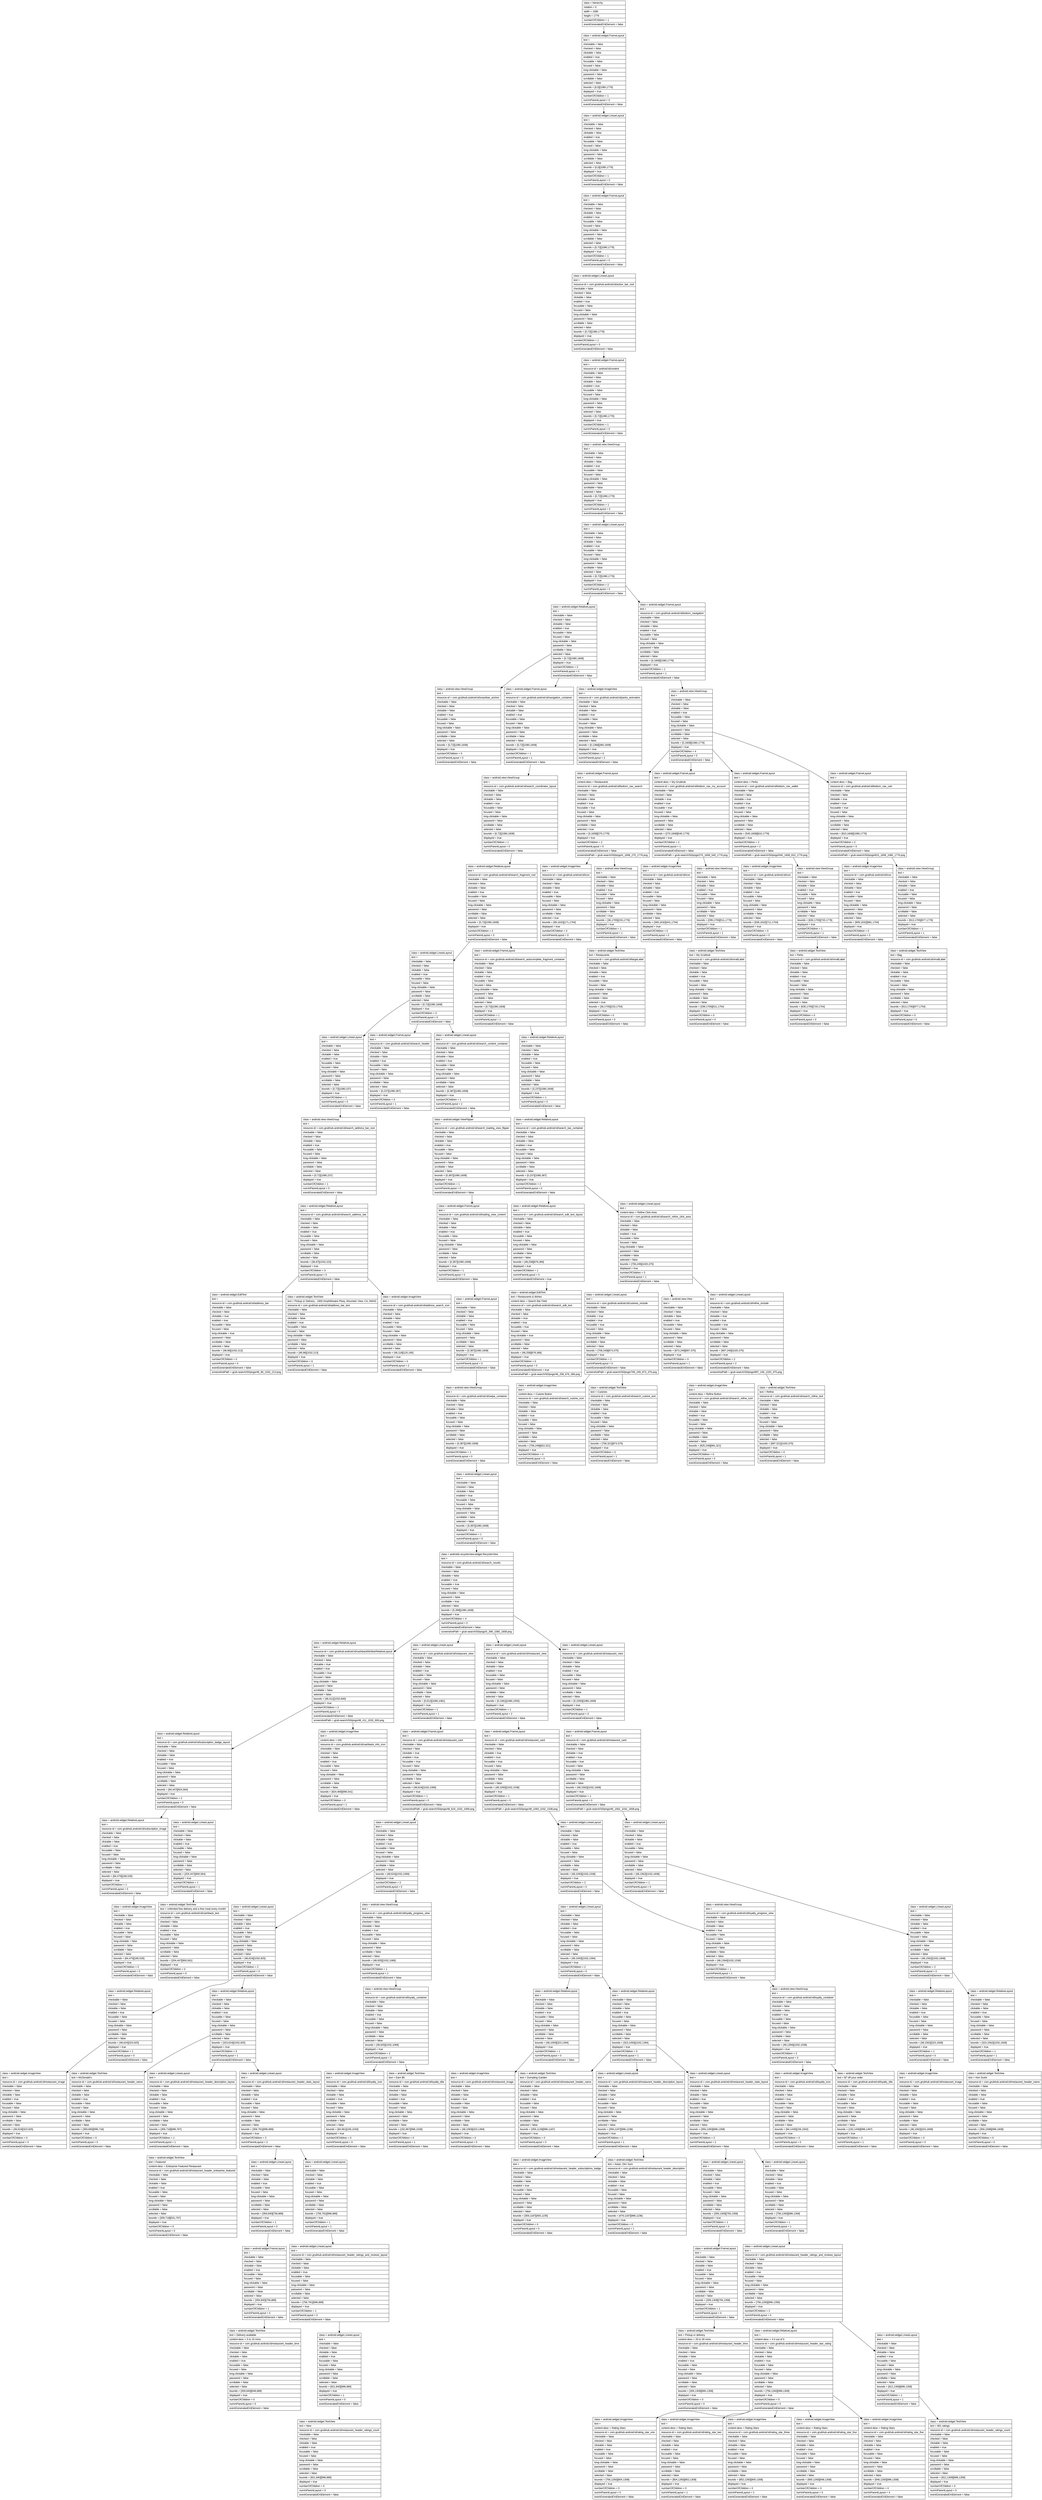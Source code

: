 digraph Layout {

	node [shape=record fontname=Arial];

	0	[label="{class = hierarchy\l|rotation = 0\l|width = 1080\l|height = 1776\l|numberOfChildren = 1\l|eventGeneratedOnElement = false \l}"]
	1	[label="{class = android.widget.FrameLayout\l|text = \l|checkable = false\l|checked = false\l|clickable = false\l|enabled = true\l|focusable = false\l|focused = false\l|long-clickable = false\l|password = false\l|scrollable = false\l|selected = false\l|bounds = [0,0][1080,1776]\l|displayed = true\l|numberOfChildren = 1\l|numInParentLayout = 0\l|eventGeneratedOnElement = false \l}"]
	2	[label="{class = android.widget.LinearLayout\l|text = \l|checkable = false\l|checked = false\l|clickable = false\l|enabled = true\l|focusable = false\l|focused = false\l|long-clickable = false\l|password = false\l|scrollable = false\l|selected = false\l|bounds = [0,0][1080,1776]\l|displayed = true\l|numberOfChildren = 1\l|numInParentLayout = 0\l|eventGeneratedOnElement = false \l}"]
	3	[label="{class = android.widget.FrameLayout\l|text = \l|checkable = false\l|checked = false\l|clickable = false\l|enabled = true\l|focusable = false\l|focused = false\l|long-clickable = false\l|password = false\l|scrollable = false\l|selected = false\l|bounds = [0,72][1080,1776]\l|displayed = true\l|numberOfChildren = 1\l|numInParentLayout = 0\l|eventGeneratedOnElement = false \l}"]
	4	[label="{class = android.widget.LinearLayout\l|text = \l|resource-id = com.grubhub.android:id/action_bar_root\l|checkable = false\l|checked = false\l|clickable = false\l|enabled = true\l|focusable = false\l|focused = false\l|long-clickable = false\l|password = false\l|scrollable = false\l|selected = false\l|bounds = [0,72][1080,1776]\l|displayed = true\l|numberOfChildren = 1\l|numInParentLayout = 0\l|eventGeneratedOnElement = false \l}"]
	5	[label="{class = android.widget.FrameLayout\l|text = \l|resource-id = android:id/content\l|checkable = false\l|checked = false\l|clickable = false\l|enabled = true\l|focusable = false\l|focused = false\l|long-clickable = false\l|password = false\l|scrollable = false\l|selected = false\l|bounds = [0,72][1080,1776]\l|displayed = true\l|numberOfChildren = 1\l|numInParentLayout = 0\l|eventGeneratedOnElement = false \l}"]
	6	[label="{class = android.view.ViewGroup\l|text = \l|checkable = false\l|checked = false\l|clickable = false\l|enabled = true\l|focusable = false\l|focused = false\l|long-clickable = false\l|password = false\l|scrollable = false\l|selected = false\l|bounds = [0,72][1080,1776]\l|displayed = true\l|numberOfChildren = 1\l|numInParentLayout = 0\l|eventGeneratedOnElement = false \l}"]
	7	[label="{class = android.widget.LinearLayout\l|text = \l|checkable = false\l|checked = false\l|clickable = false\l|enabled = true\l|focusable = false\l|focused = false\l|long-clickable = false\l|password = false\l|scrollable = false\l|selected = false\l|bounds = [0,72][1080,1776]\l|displayed = true\l|numberOfChildren = 2\l|numInParentLayout = 0\l|eventGeneratedOnElement = false \l}"]
	8	[label="{class = android.widget.RelativeLayout\l|text = \l|checkable = false\l|checked = false\l|clickable = false\l|enabled = true\l|focusable = false\l|focused = false\l|long-clickable = false\l|password = false\l|scrollable = false\l|selected = false\l|bounds = [0,72][1080,1608]\l|displayed = true\l|numberOfChildren = 3\l|numInParentLayout = 0\l|eventGeneratedOnElement = false \l}"]
	9	[label="{class = android.widget.FrameLayout\l|text = \l|resource-id = com.grubhub.android:id/bottom_navigation\l|checkable = false\l|checked = false\l|clickable = false\l|enabled = true\l|focusable = false\l|focused = false\l|long-clickable = false\l|password = false\l|scrollable = false\l|selected = false\l|bounds = [0,1608][1080,1776]\l|displayed = true\l|numberOfChildren = 1\l|numInParentLayout = 1\l|eventGeneratedOnElement = false \l}"]
	10	[label="{class = android.view.ViewGroup\l|text = \l|resource-id = com.grubhub.android:id/snackbar_anchor\l|checkable = false\l|checked = false\l|clickable = false\l|enabled = true\l|focusable = false\l|focused = false\l|long-clickable = false\l|password = false\l|scrollable = false\l|selected = false\l|bounds = [0,72][1080,1608]\l|displayed = true\l|numberOfChildren = 0\l|numInParentLayout = 0\l|eventGeneratedOnElement = false \l}"]
	11	[label="{class = android.widget.FrameLayout\l|text = \l|resource-id = com.grubhub.android:id/navigation_container\l|checkable = false\l|checked = false\l|clickable = false\l|enabled = true\l|focusable = false\l|focused = false\l|long-clickable = false\l|password = false\l|scrollable = false\l|selected = false\l|bounds = [0,72][1080,1608]\l|displayed = true\l|numberOfChildren = 1\l|numInParentLayout = 1\l|eventGeneratedOnElement = false \l}"]
	12	[label="{class = android.widget.ImageView\l|text = \l|resource-id = com.grubhub.android:id/perks_animation\l|checkable = false\l|checked = false\l|clickable = false\l|enabled = true\l|focusable = false\l|focused = false\l|long-clickable = false\l|password = false\l|scrollable = false\l|selected = false\l|bounds = [0,1368][360,1608]\l|displayed = true\l|numberOfChildren = 0\l|numInParentLayout = 2\l|eventGeneratedOnElement = false \l}"]
	13	[label="{class = android.view.ViewGroup\l|text = \l|checkable = false\l|checked = false\l|clickable = false\l|enabled = true\l|focusable = false\l|focused = false\l|long-clickable = false\l|password = false\l|scrollable = false\l|selected = false\l|bounds = [0,1608][1080,1776]\l|displayed = true\l|numberOfChildren = 4\l|numInParentLayout = 0\l|eventGeneratedOnElement = false \l}"]
	14	[label="{class = android.view.ViewGroup\l|text = \l|resource-id = com.grubhub.android:id/search_coordinator_layout\l|checkable = false\l|checked = false\l|clickable = false\l|enabled = true\l|focusable = false\l|focused = false\l|long-clickable = false\l|password = false\l|scrollable = false\l|selected = false\l|bounds = [0,72][1080,1608]\l|displayed = true\l|numberOfChildren = 1\l|numInParentLayout = 0\l|eventGeneratedOnElement = false \l}"]
	15	[label="{class = android.widget.FrameLayout\l|text = \l|content-desc = Restaurants\l|resource-id = com.grubhub.android:id/bottom_nav_search\l|checkable = false\l|checked = false\l|clickable = false\l|enabled = true\l|focusable = true\l|focused = false\l|long-clickable = false\l|password = false\l|scrollable = false\l|selected = true\l|bounds = [0,1608][270,1776]\l|displayed = true\l|numberOfChildren = 2\l|numInParentLayout = 0\l|eventGeneratedOnElement = false \l|screenshotPath = grub-search/S0/pngs/0_1608_270_1776.png\l}"]
	16	[label="{class = android.widget.FrameLayout\l|text = \l|content-desc = My Grubhub\l|resource-id = com.grubhub.android:id/bottom_nav_my_account\l|checkable = false\l|checked = false\l|clickable = true\l|enabled = true\l|focusable = true\l|focused = false\l|long-clickable = false\l|password = false\l|scrollable = false\l|selected = false\l|bounds = [270,1608][540,1776]\l|displayed = true\l|numberOfChildren = 2\l|numInParentLayout = 1\l|eventGeneratedOnElement = false \l|screenshotPath = grub-search/S0/pngs/270_1608_540_1776.png\l}"]
	17	[label="{class = android.widget.FrameLayout\l|text = \l|content-desc = Perks\l|resource-id = com.grubhub.android:id/bottom_nav_wallet\l|checkable = false\l|checked = false\l|clickable = true\l|enabled = true\l|focusable = true\l|focused = false\l|long-clickable = false\l|password = false\l|scrollable = false\l|selected = false\l|bounds = [540,1608][810,1776]\l|displayed = true\l|numberOfChildren = 2\l|numInParentLayout = 2\l|eventGeneratedOnElement = false \l|screenshotPath = grub-search/S0/pngs/540_1608_810_1776.png\l}"]
	18	[label="{class = android.widget.FrameLayout\l|text = \l|content-desc = Bag\l|resource-id = com.grubhub.android:id/bottom_nav_cart\l|checkable = false\l|checked = false\l|clickable = true\l|enabled = true\l|focusable = true\l|focused = false\l|long-clickable = false\l|password = false\l|scrollable = false\l|selected = false\l|bounds = [810,1608][1080,1776]\l|displayed = true\l|numberOfChildren = 2\l|numInParentLayout = 3\l|eventGeneratedOnElement = false \l|screenshotPath = grub-search/S0/pngs/810_1608_1080_1776.png\l}"]
	19	[label="{class = android.widget.RelativeLayout\l|text = \l|resource-id = com.grubhub.android:id/search_fragment_root\l|checkable = false\l|checked = false\l|clickable = false\l|enabled = true\l|focusable = false\l|focused = false\l|long-clickable = false\l|password = false\l|scrollable = false\l|selected = false\l|bounds = [0,72][1080,1608]\l|displayed = true\l|numberOfChildren = 2\l|numInParentLayout = 0\l|eventGeneratedOnElement = false \l}"]
	20	[label="{class = android.widget.ImageView\l|text = \l|resource-id = com.grubhub.android:id/icon\l|checkable = false\l|checked = false\l|clickable = false\l|enabled = true\l|focusable = false\l|focused = false\l|long-clickable = false\l|password = false\l|scrollable = false\l|selected = true\l|bounds = [99,1632][171,1704]\l|displayed = true\l|numberOfChildren = 0\l|numInParentLayout = 0\l|eventGeneratedOnElement = false \l}"]
	21	[label="{class = android.view.ViewGroup\l|text = \l|checkable = false\l|checked = false\l|clickable = false\l|enabled = true\l|focusable = false\l|focused = false\l|long-clickable = false\l|password = false\l|scrollable = false\l|selected = true\l|bounds = [36,1705][233,1776]\l|displayed = true\l|numberOfChildren = 1\l|numInParentLayout = 1\l|eventGeneratedOnElement = false \l}"]
	22	[label="{class = android.widget.ImageView\l|text = \l|resource-id = com.grubhub.android:id/icon\l|checkable = false\l|checked = false\l|clickable = false\l|enabled = true\l|focusable = false\l|focused = false\l|long-clickable = false\l|password = false\l|scrollable = false\l|selected = false\l|bounds = [369,1632][441,1704]\l|displayed = true\l|numberOfChildren = 0\l|numInParentLayout = 0\l|eventGeneratedOnElement = false \l}"]
	23	[label="{class = android.view.ViewGroup\l|text = \l|checkable = false\l|checked = false\l|clickable = false\l|enabled = true\l|focusable = false\l|focused = false\l|long-clickable = false\l|password = false\l|scrollable = false\l|selected = false\l|bounds = [299,1705][511,1776]\l|displayed = true\l|numberOfChildren = 1\l|numInParentLayout = 1\l|eventGeneratedOnElement = false \l}"]
	24	[label="{class = android.widget.ImageView\l|text = \l|resource-id = com.grubhub.android:id/icon\l|checkable = false\l|checked = false\l|clickable = false\l|enabled = true\l|focusable = false\l|focused = false\l|long-clickable = false\l|password = false\l|scrollable = false\l|selected = false\l|bounds = [639,1632][711,1704]\l|displayed = true\l|numberOfChildren = 0\l|numInParentLayout = 0\l|eventGeneratedOnElement = false \l}"]
	25	[label="{class = android.view.ViewGroup\l|text = \l|checkable = false\l|checked = false\l|clickable = false\l|enabled = true\l|focusable = false\l|focused = false\l|long-clickable = false\l|password = false\l|scrollable = false\l|selected = false\l|bounds = [630,1705][720,1776]\l|displayed = true\l|numberOfChildren = 1\l|numInParentLayout = 1\l|eventGeneratedOnElement = false \l}"]
	26	[label="{class = android.widget.ImageView\l|text = \l|resource-id = com.grubhub.android:id/icon\l|checkable = false\l|checked = false\l|clickable = false\l|enabled = true\l|focusable = false\l|focused = false\l|long-clickable = false\l|password = false\l|scrollable = false\l|selected = false\l|bounds = [909,1632][981,1704]\l|displayed = true\l|numberOfChildren = 0\l|numInParentLayout = 0\l|eventGeneratedOnElement = false \l}"]
	27	[label="{class = android.view.ViewGroup\l|text = \l|checkable = false\l|checked = false\l|clickable = false\l|enabled = true\l|focusable = false\l|focused = false\l|long-clickable = false\l|password = false\l|scrollable = false\l|selected = false\l|bounds = [913,1705][977,1776]\l|displayed = true\l|numberOfChildren = 1\l|numInParentLayout = 1\l|eventGeneratedOnElement = false \l}"]
	28	[label="{class = android.widget.LinearLayout\l|text = \l|checkable = false\l|checked = false\l|clickable = false\l|enabled = true\l|focusable = false\l|focused = false\l|long-clickable = false\l|password = false\l|scrollable = false\l|selected = false\l|bounds = [0,72][1080,1608]\l|displayed = true\l|numberOfChildren = 3\l|numInParentLayout = 0\l|eventGeneratedOnElement = false \l}"]
	29	[label="{class = android.widget.FrameLayout\l|text = \l|resource-id = com.grubhub.android:id/search_autocomplete_fragment_container\l|checkable = false\l|checked = false\l|clickable = false\l|enabled = true\l|focusable = false\l|focused = false\l|long-clickable = false\l|password = false\l|scrollable = false\l|selected = false\l|bounds = [0,72][1080,1608]\l|displayed = true\l|numberOfChildren = 1\l|numInParentLayout = 1\l|eventGeneratedOnElement = false \l}"]
	30	[label="{class = android.widget.TextView\l|text = Restaurants\l|resource-id = com.grubhub.android:id/largeLabel\l|checkable = false\l|checked = false\l|clickable = false\l|enabled = true\l|focusable = false\l|focused = false\l|long-clickable = false\l|password = false\l|scrollable = false\l|selected = true\l|bounds = [36,1705][233,1754]\l|displayed = true\l|numberOfChildren = 0\l|numInParentLayout = 0\l|eventGeneratedOnElement = false \l}"]
	31	[label="{class = android.widget.TextView\l|text = My Grubhub\l|resource-id = com.grubhub.android:id/smallLabel\l|checkable = false\l|checked = false\l|clickable = false\l|enabled = true\l|focusable = false\l|focused = false\l|long-clickable = false\l|password = false\l|scrollable = false\l|selected = false\l|bounds = [299,1705][511,1754]\l|displayed = true\l|numberOfChildren = 0\l|numInParentLayout = 0\l|eventGeneratedOnElement = false \l}"]
	32	[label="{class = android.widget.TextView\l|text = Perks\l|resource-id = com.grubhub.android:id/smallLabel\l|checkable = false\l|checked = false\l|clickable = false\l|enabled = true\l|focusable = false\l|focused = false\l|long-clickable = false\l|password = false\l|scrollable = false\l|selected = false\l|bounds = [630,1705][720,1754]\l|displayed = true\l|numberOfChildren = 0\l|numInParentLayout = 0\l|eventGeneratedOnElement = false \l}"]
	33	[label="{class = android.widget.TextView\l|text = Bag\l|resource-id = com.grubhub.android:id/smallLabel\l|checkable = false\l|checked = false\l|clickable = false\l|enabled = true\l|focusable = false\l|focused = false\l|long-clickable = false\l|password = false\l|scrollable = false\l|selected = false\l|bounds = [913,1705][977,1754]\l|displayed = true\l|numberOfChildren = 0\l|numInParentLayout = 0\l|eventGeneratedOnElement = false \l}"]
	34	[label="{class = android.widget.LinearLayout\l|text = \l|checkable = false\l|checked = false\l|clickable = false\l|enabled = true\l|focusable = false\l|focused = false\l|long-clickable = false\l|password = false\l|scrollable = false\l|selected = false\l|bounds = [0,72][1080,237]\l|displayed = true\l|numberOfChildren = 1\l|numInParentLayout = 0\l|eventGeneratedOnElement = false \l}"]
	35	[label="{class = android.widget.FrameLayout\l|text = \l|resource-id = com.grubhub.android:id/search_header\l|checkable = false\l|checked = false\l|clickable = false\l|enabled = true\l|focusable = false\l|focused = false\l|long-clickable = false\l|password = false\l|scrollable = false\l|selected = false\l|bounds = [0,237][1080,387]\l|displayed = true\l|numberOfChildren = 0\l|numInParentLayout = 1\l|eventGeneratedOnElement = false \l}"]
	36	[label="{class = android.widget.LinearLayout\l|text = \l|resource-id = com.grubhub.android:id/search_content_container\l|checkable = false\l|checked = false\l|clickable = false\l|enabled = true\l|focusable = false\l|focused = false\l|long-clickable = false\l|password = false\l|scrollable = false\l|selected = false\l|bounds = [0,387][1080,1608]\l|displayed = true\l|numberOfChildren = 1\l|numInParentLayout = 2\l|eventGeneratedOnElement = false \l}"]
	37	[label="{class = android.widget.RelativeLayout\l|text = \l|checkable = false\l|checked = false\l|clickable = false\l|enabled = true\l|focusable = false\l|focused = false\l|long-clickable = false\l|password = false\l|scrollable = false\l|selected = false\l|bounds = [0,237][1080,1608]\l|displayed = true\l|numberOfChildren = 1\l|numInParentLayout = 0\l|eventGeneratedOnElement = false \l}"]
	38	[label="{class = android.view.ViewGroup\l|text = \l|resource-id = com.grubhub.android:id/search_address_bar_root\l|checkable = false\l|checked = false\l|clickable = false\l|enabled = true\l|focusable = false\l|focused = false\l|long-clickable = false\l|password = false\l|scrollable = false\l|selected = false\l|bounds = [0,72][1080,237]\l|displayed = true\l|numberOfChildren = 1\l|numInParentLayout = 0\l|eventGeneratedOnElement = false \l}"]
	39	[label="{class = android.widget.ViewFlipper\l|text = \l|resource-id = com.grubhub.android:id/search_loading_view_flipper\l|checkable = false\l|checked = false\l|clickable = false\l|enabled = true\l|focusable = false\l|focused = false\l|long-clickable = false\l|password = false\l|scrollable = false\l|selected = false\l|bounds = [0,387][1080,1608]\l|displayed = true\l|numberOfChildren = 1\l|numInParentLayout = 0\l|eventGeneratedOnElement = false \l}"]
	40	[label="{class = android.widget.RelativeLayout\l|text = \l|resource-id = com.grubhub.android:id/search_bar_container\l|checkable = false\l|checked = false\l|clickable = false\l|enabled = true\l|focusable = false\l|focused = false\l|long-clickable = false\l|password = false\l|scrollable = false\l|selected = false\l|bounds = [0,237][1080,387]\l|displayed = true\l|numberOfChildren = 2\l|numInParentLayout = 0\l|eventGeneratedOnElement = false \l}"]
	41	[label="{class = android.widget.RelativeLayout\l|text = \l|resource-id = com.grubhub.android:id/search_address_bar\l|checkable = false\l|checked = false\l|clickable = false\l|enabled = true\l|focusable = false\l|focused = false\l|long-clickable = false\l|password = false\l|scrollable = false\l|selected = false\l|bounds = [36,87][1032,222]\l|displayed = true\l|numberOfChildren = 3\l|numInParentLayout = 0\l|eventGeneratedOnElement = false \l}"]
	42	[label="{class = android.widget.FrameLayout\l|text = \l|resource-id = com.grubhub.android:id/loading_view_content\l|checkable = false\l|checked = false\l|clickable = false\l|enabled = true\l|focusable = false\l|focused = false\l|long-clickable = false\l|password = false\l|scrollable = false\l|selected = false\l|bounds = [0,387][1080,1608]\l|displayed = true\l|numberOfChildren = 1\l|numInParentLayout = 0\l|eventGeneratedOnElement = false \l}"]
	43	[label="{class = android.widget.RelativeLayout\l|text = \l|resource-id = com.grubhub.android:id/search_edit_text_layout\l|checkable = false\l|checked = false\l|clickable = false\l|enabled = true\l|focusable = false\l|focused = false\l|long-clickable = false\l|password = false\l|scrollable = false\l|selected = false\l|bounds = [48,258][676,366]\l|displayed = true\l|numberOfChildren = 1\l|numInParentLayout = 0\l|eventGeneratedOnElement = true \l}"]
	44	[label="{class = android.widget.LinearLayout\l|text = \l|content-desc = Refine Click Area\l|resource-id = com.grubhub.android:id/search_refine_click_area\l|checkable = false\l|checked = false\l|clickable = false\l|enabled = true\l|focusable = false\l|focused = false\l|long-clickable = false\l|password = false\l|scrollable = false\l|selected = false\l|bounds = [706,249][1020,375]\l|displayed = true\l|numberOfChildren = 3\l|numInParentLayout = 1\l|eventGeneratedOnElement = false \l}"]
	45	[label="{class = android.widget.EditText\l|text =  \l|resource-id = com.grubhub.android:id/address_bar\l|checkable = false\l|checked = false\l|clickable = true\l|enabled = true\l|focusable = false\l|focused = false\l|long-clickable = true\l|password = false\l|scrollable = false\l|selected = false\l|bounds = [48,96][1032,213]\l|displayed = true\l|numberOfChildren = 0\l|numInParentLayout = 0\l|eventGeneratedOnElement = false \l|screenshotPath = grub-search/S0/pngs/48_96_1032_213.png\l}"]
	46	[label="{class = android.widget.TextView\l|text = Pickup or Delivery - 1600 Amphitheatre Pkwy, Mountain View, CA, 94043\l|resource-id = com.grubhub.android:id/address_bar_text\l|checkable = false\l|checked = false\l|clickable = false\l|enabled = true\l|focusable = false\l|focused = false\l|long-clickable = false\l|password = false\l|scrollable = false\l|selected = false\l|bounds = [48,96][1032,213]\l|displayed = true\l|numberOfChildren = 0\l|numInParentLayout = 1\l|eventGeneratedOnElement = false \l}"]
	47	[label="{class = android.widget.ImageView\l|text = \l|resource-id = com.grubhub.android:id/address_search_icon\l|checkable = false\l|checked = false\l|clickable = false\l|enabled = true\l|focusable = false\l|focused = false\l|long-clickable = false\l|password = false\l|scrollable = false\l|selected = false\l|bounds = [48,118][120,190]\l|displayed = true\l|numberOfChildren = 0\l|numInParentLayout = 2\l|eventGeneratedOnElement = false \l}"]
	48	[label="{class = android.widget.FrameLayout\l|text = \l|checkable = false\l|checked = false\l|clickable = false\l|enabled = true\l|focusable = false\l|focused = false\l|long-clickable = false\l|password = false\l|scrollable = false\l|selected = false\l|bounds = [0,387][1080,1608]\l|displayed = true\l|numberOfChildren = 1\l|numInParentLayout = 0\l|eventGeneratedOnElement = false \l}"]
	49	[label="{class = android.widget.EditText\l|text = Restaurants & dishes\l|content-desc = Search Bar Field\l|resource-id = com.grubhub.android:id/search_edit_text\l|checkable = false\l|checked = false\l|clickable = true\l|enabled = true\l|focusable = true\l|focused = false\l|long-clickable = true\l|password = false\l|scrollable = false\l|selected = false\l|bounds = [48,258][676,366]\l|displayed = true\l|numberOfChildren = 0\l|numInParentLayout = 0\l|eventGeneratedOnElement = true \l|screenshotPath = grub-search/S0/pngs/48_258_676_366.png\l}"]
	50	[label="{class = android.widget.LinearLayout\l|text = \l|resource-id = com.grubhub.android:id/cuisines_include\l|checkable = false\l|checked = false\l|clickable = true\l|enabled = true\l|focusable = true\l|focused = false\l|long-clickable = false\l|password = false\l|scrollable = false\l|selected = false\l|bounds = [706,249][873,375]\l|displayed = true\l|numberOfChildren = 2\l|numInParentLayout = 0\l|eventGeneratedOnElement = false \l|screenshotPath = grub-search/S0/pngs/706_249_873_375.png\l}"]
	51	[label="{class = android.view.View\l|text = \l|checkable = false\l|checked = false\l|clickable = false\l|enabled = true\l|focusable = false\l|focused = false\l|long-clickable = false\l|password = false\l|scrollable = false\l|selected = false\l|bounds = [873,249][897,375]\l|displayed = true\l|numberOfChildren = 0\l|numInParentLayout = 1\l|eventGeneratedOnElement = false \l}"]
	52	[label="{class = android.widget.LinearLayout\l|text = \l|resource-id = com.grubhub.android:id/refine_include\l|checkable = false\l|checked = false\l|clickable = true\l|enabled = true\l|focusable = true\l|focused = false\l|long-clickable = false\l|password = false\l|scrollable = false\l|selected = false\l|bounds = [897,249][1020,375]\l|displayed = true\l|numberOfChildren = 2\l|numInParentLayout = 2\l|eventGeneratedOnElement = false \l|screenshotPath = grub-search/S0/pngs/897_249_1020_375.png\l}"]
	53	[label="{class = android.view.ViewGroup\l|text = \l|resource-id = com.grubhub.android:id/swipe_container\l|checkable = false\l|checked = false\l|clickable = false\l|enabled = true\l|focusable = false\l|focused = false\l|long-clickable = false\l|password = false\l|scrollable = false\l|selected = false\l|bounds = [0,387][1080,1608]\l|displayed = true\l|numberOfChildren = 1\l|numInParentLayout = 0\l|eventGeneratedOnElement = false \l}"]
	54	[label="{class = android.widget.ImageView\l|text = \l|content-desc = Cuisine Button\l|resource-id = com.grubhub.android:id/search_cuisine_icon\l|checkable = false\l|checked = false\l|clickable = false\l|enabled = true\l|focusable = false\l|focused = false\l|long-clickable = false\l|password = false\l|scrollable = false\l|selected = false\l|bounds = [756,249][822,321]\l|displayed = true\l|numberOfChildren = 0\l|numInParentLayout = 0\l|eventGeneratedOnElement = false \l}"]
	55	[label="{class = android.widget.TextView\l|text = Cuisines\l|resource-id = com.grubhub.android:id/search_cuisine_text\l|checkable = false\l|checked = false\l|clickable = false\l|enabled = true\l|focusable = false\l|focused = false\l|long-clickable = false\l|password = false\l|scrollable = false\l|selected = false\l|bounds = [706,321][873,375]\l|displayed = true\l|numberOfChildren = 0\l|numInParentLayout = 1\l|eventGeneratedOnElement = false \l}"]
	56	[label="{class = android.widget.ImageView\l|text = \l|content-desc = Refine Button\l|resource-id = com.grubhub.android:id/search_refine_icon\l|checkable = false\l|checked = false\l|clickable = false\l|enabled = true\l|focusable = false\l|focused = false\l|long-clickable = false\l|password = false\l|scrollable = false\l|selected = false\l|bounds = [925,249][991,321]\l|displayed = true\l|numberOfChildren = 0\l|numInParentLayout = 0\l|eventGeneratedOnElement = false \l}"]
	57	[label="{class = android.widget.TextView\l|text = Refine\l|resource-id = com.grubhub.android:id/search_refine_text\l|checkable = false\l|checked = false\l|clickable = false\l|enabled = true\l|focusable = false\l|focused = false\l|long-clickable = false\l|password = false\l|scrollable = false\l|selected = false\l|bounds = [897,321][1020,375]\l|displayed = true\l|numberOfChildren = 0\l|numInParentLayout = 1\l|eventGeneratedOnElement = false \l}"]
	58	[label="{class = android.widget.LinearLayout\l|text = \l|checkable = false\l|checked = false\l|clickable = false\l|enabled = true\l|focusable = false\l|focused = false\l|long-clickable = false\l|password = false\l|scrollable = false\l|selected = false\l|bounds = [0,387][1080,1608]\l|displayed = true\l|numberOfChildren = 1\l|numInParentLayout = 0\l|eventGeneratedOnElement = false \l}"]
	59	[label="{class = androidx.recyclerview.widget.RecyclerView\l|text = \l|resource-id = com.grubhub.android:id/search_results\l|checkable = false\l|checked = false\l|clickable = false\l|enabled = true\l|focusable = true\l|focused = false\l|long-clickable = false\l|password = false\l|scrollable = true\l|selected = false\l|bounds = [0,399][1080,1608]\l|displayed = true\l|numberOfChildren = 4\l|numInParentLayout = 0\l|eventGeneratedOnElement = false \l|screenshotPath = grub-search/S0/pngs/0_399_1080_1608.png\l}"]
	60	[label="{class = android.widget.RelativeLayout\l|text = \l|resource-id = com.grubhub.android:id/cashbackMinibarRelativeLayout\l|checkable = false\l|checked = false\l|clickable = true\l|enabled = true\l|focusable = true\l|focused = false\l|long-clickable = false\l|password = false\l|scrollable = false\l|selected = false\l|bounds = [48,411][1032,600]\l|displayed = true\l|numberOfChildren = 2\l|numInParentLayout = 0\l|eventGeneratedOnElement = false \l|screenshotPath = grub-search/S0/pngs/48_411_1032_600.png\l}"]
	61	[label="{class = android.widget.LinearLayout\l|text = \l|resource-id = com.grubhub.android:id/restaurant_view\l|checkable = false\l|checked = false\l|clickable = false\l|enabled = true\l|focusable = false\l|focused = false\l|long-clickable = false\l|password = false\l|scrollable = false\l|selected = false\l|bounds = [0,612][1080,1081]\l|displayed = true\l|numberOfChildren = 1\l|numInParentLayout = 1\l|eventGeneratedOnElement = false \l}"]
	62	[label="{class = android.widget.LinearLayout\l|text = \l|resource-id = com.grubhub.android:id/restaurant_view\l|checkable = false\l|checked = false\l|clickable = false\l|enabled = true\l|focusable = false\l|focused = false\l|long-clickable = false\l|password = false\l|scrollable = false\l|selected = false\l|bounds = [0,1081][1080,1550]\l|displayed = true\l|numberOfChildren = 1\l|numInParentLayout = 2\l|eventGeneratedOnElement = false \l}"]
	63	[label="{class = android.widget.LinearLayout\l|text = \l|resource-id = com.grubhub.android:id/restaurant_view\l|checkable = false\l|checked = false\l|clickable = false\l|enabled = true\l|focusable = false\l|focused = false\l|long-clickable = false\l|password = false\l|scrollable = false\l|selected = false\l|bounds = [0,1550][1080,1608]\l|displayed = true\l|numberOfChildren = 1\l|numInParentLayout = 3\l|eventGeneratedOnElement = false \l}"]
	64	[label="{class = android.widget.RelativeLayout\l|text = \l|resource-id = com.grubhub.android:id/subscription_badge_layout\l|checkable = false\l|checked = false\l|clickable = false\l|enabled = true\l|focusable = false\l|focused = false\l|long-clickable = false\l|password = false\l|scrollable = false\l|selected = false\l|bounds = [84,447][924,564]\l|displayed = true\l|numberOfChildren = 2\l|numInParentLayout = 0\l|eventGeneratedOnElement = false \l}"]
	65	[label="{class = android.widget.ImageView\l|text = \l|content-desc = info\l|resource-id = com.grubhub.android:id/cashback_info_icon\l|checkable = false\l|checked = false\l|clickable = false\l|enabled = true\l|focusable = false\l|focused = false\l|long-clickable = false\l|password = false\l|scrollable = false\l|selected = false\l|bounds = [924,469][996,541]\l|displayed = true\l|numberOfChildren = 0\l|numInParentLayout = 1\l|eventGeneratedOnElement = false \l}"]
	66	[label="{class = android.widget.FrameLayout\l|text = \l|resource-id = com.grubhub.android:id/restaurant_card\l|checkable = false\l|checked = false\l|clickable = true\l|enabled = true\l|focusable = true\l|focused = false\l|long-clickable = false\l|password = false\l|scrollable = false\l|selected = false\l|bounds = [48,624][1032,1069]\l|displayed = true\l|numberOfChildren = 1\l|numInParentLayout = 0\l|eventGeneratedOnElement = false \l|screenshotPath = grub-search/S0/pngs/48_624_1032_1069.png\l}"]
	67	[label="{class = android.widget.FrameLayout\l|text = \l|resource-id = com.grubhub.android:id/restaurant_card\l|checkable = false\l|checked = false\l|clickable = true\l|enabled = true\l|focusable = true\l|focused = false\l|long-clickable = false\l|password = false\l|scrollable = false\l|selected = false\l|bounds = [48,1093][1032,1538]\l|displayed = true\l|numberOfChildren = 1\l|numInParentLayout = 0\l|eventGeneratedOnElement = false \l|screenshotPath = grub-search/S0/pngs/48_1093_1032_1538.png\l}"]
	68	[label="{class = android.widget.FrameLayout\l|text = \l|resource-id = com.grubhub.android:id/restaurant_card\l|checkable = false\l|checked = false\l|clickable = true\l|enabled = true\l|focusable = true\l|focused = false\l|long-clickable = false\l|password = false\l|scrollable = false\l|selected = false\l|bounds = [48,1562][1032,1608]\l|displayed = true\l|numberOfChildren = 1\l|numInParentLayout = 0\l|eventGeneratedOnElement = false \l|screenshotPath = grub-search/S0/pngs/48_1562_1032_1608.png\l}"]
	69	[label="{class = android.widget.RelativeLayout\l|text = \l|resource-id = com.grubhub.android:id/subscription_image\l|checkable = false\l|checked = false\l|clickable = false\l|enabled = true\l|focusable = false\l|focused = false\l|long-clickable = false\l|password = false\l|scrollable = false\l|selected = false\l|bounds = [84,475][180,535]\l|displayed = true\l|numberOfChildren = 1\l|numInParentLayout = 0\l|eventGeneratedOnElement = false \l}"]
	70	[label="{class = android.widget.LinearLayout\l|text = \l|checkable = false\l|checked = false\l|clickable = false\l|enabled = true\l|focusable = false\l|focused = false\l|long-clickable = false\l|password = false\l|scrollable = false\l|selected = false\l|bounds = [204,447][900,564]\l|displayed = true\l|numberOfChildren = 1\l|numInParentLayout = 1\l|eventGeneratedOnElement = false \l}"]
	71	[label="{class = android.widget.LinearLayout\l|text = \l|checkable = false\l|checked = false\l|clickable = false\l|enabled = true\l|focusable = false\l|focused = false\l|long-clickable = false\l|password = false\l|scrollable = false\l|selected = false\l|bounds = [48,624][1032,1069]\l|displayed = true\l|numberOfChildren = 2\l|numInParentLayout = 0\l|eventGeneratedOnElement = false \l}"]
	72	[label="{class = android.widget.LinearLayout\l|text = \l|checkable = false\l|checked = false\l|clickable = false\l|enabled = true\l|focusable = false\l|focused = false\l|long-clickable = false\l|password = false\l|scrollable = false\l|selected = false\l|bounds = [48,1093][1032,1538]\l|displayed = true\l|numberOfChildren = 2\l|numInParentLayout = 0\l|eventGeneratedOnElement = false \l}"]
	73	[label="{class = android.widget.LinearLayout\l|text = \l|checkable = false\l|checked = false\l|clickable = false\l|enabled = true\l|focusable = false\l|focused = false\l|long-clickable = false\l|password = false\l|scrollable = false\l|selected = false\l|bounds = [48,1562][1032,1608]\l|displayed = true\l|numberOfChildren = 1\l|numInParentLayout = 0\l|eventGeneratedOnElement = false \l}"]
	74	[label="{class = android.widget.ImageView\l|text = \l|checkable = false\l|checked = false\l|clickable = false\l|enabled = true\l|focusable = false\l|focused = false\l|long-clickable = false\l|password = false\l|scrollable = false\l|selected = false\l|bounds = [84,475][180,535]\l|displayed = true\l|numberOfChildren = 0\l|numInParentLayout = 0\l|eventGeneratedOnElement = false \l}"]
	75	[label="{class = android.widget.TextView\l|text = Unlimited free delivery and a free meal every month! \l|resource-id = com.grubhub.android:id/cashback_text\l|checkable = false\l|checked = false\l|clickable = false\l|enabled = true\l|focusable = false\l|focused = false\l|long-clickable = false\l|password = false\l|scrollable = false\l|selected = false\l|bounds = [204,447][900,561]\l|displayed = true\l|numberOfChildren = 0\l|numInParentLayout = 0\l|eventGeneratedOnElement = false \l}"]
	76	[label="{class = android.widget.LinearLayout\l|text = \l|checkable = false\l|checked = false\l|clickable = false\l|enabled = true\l|focusable = false\l|focused = false\l|long-clickable = false\l|password = false\l|scrollable = false\l|selected = false\l|bounds = [48,624][1032,925]\l|displayed = true\l|numberOfChildren = 2\l|numInParentLayout = 0\l|eventGeneratedOnElement = false \l}"]
	77	[label="{class = android.view.ViewGroup\l|text = \l|resource-id = com.grubhub.android:id/loyalty_progress_view\l|checkable = false\l|checked = false\l|clickable = false\l|enabled = true\l|focusable = false\l|focused = false\l|long-clickable = false\l|password = false\l|scrollable = false\l|selected = false\l|bounds = [48,925][1032,1069]\l|displayed = true\l|numberOfChildren = 1\l|numInParentLayout = 1\l|eventGeneratedOnElement = false \l}"]
	78	[label="{class = android.widget.LinearLayout\l|text = \l|checkable = false\l|checked = false\l|clickable = false\l|enabled = true\l|focusable = false\l|focused = false\l|long-clickable = false\l|password = false\l|scrollable = false\l|selected = false\l|bounds = [48,1093][1032,1394]\l|displayed = true\l|numberOfChildren = 2\l|numInParentLayout = 0\l|eventGeneratedOnElement = false \l}"]
	79	[label="{class = android.view.ViewGroup\l|text = \l|resource-id = com.grubhub.android:id/loyalty_progress_view\l|checkable = false\l|checked = false\l|clickable = false\l|enabled = true\l|focusable = false\l|focused = false\l|long-clickable = false\l|password = false\l|scrollable = false\l|selected = false\l|bounds = [48,1394][1032,1538]\l|displayed = true\l|numberOfChildren = 1\l|numInParentLayout = 1\l|eventGeneratedOnElement = false \l}"]
	80	[label="{class = android.widget.LinearLayout\l|text = \l|checkable = false\l|checked = false\l|clickable = false\l|enabled = true\l|focusable = false\l|focused = false\l|long-clickable = false\l|password = false\l|scrollable = false\l|selected = false\l|bounds = [48,1562][1032,1608]\l|displayed = true\l|numberOfChildren = 2\l|numInParentLayout = 0\l|eventGeneratedOnElement = false \l}"]
	81	[label="{class = android.widget.RelativeLayout\l|text = \l|checkable = false\l|checked = false\l|clickable = false\l|enabled = true\l|focusable = false\l|focused = false\l|long-clickable = false\l|password = false\l|scrollable = false\l|selected = false\l|bounds = [48,624][323,925]\l|displayed = true\l|numberOfChildren = 1\l|numInParentLayout = 0\l|eventGeneratedOnElement = false \l}"]
	82	[label="{class = android.widget.RelativeLayout\l|text = \l|checkable = false\l|checked = false\l|clickable = false\l|enabled = true\l|focusable = false\l|focused = false\l|long-clickable = false\l|password = false\l|scrollable = false\l|selected = false\l|bounds = [323,624][1032,925]\l|displayed = true\l|numberOfChildren = 3\l|numInParentLayout = 1\l|eventGeneratedOnElement = false \l}"]
	83	[label="{class = android.view.ViewGroup\l|text = \l|resource-id = com.grubhub.android:id/loyalty_container\l|checkable = false\l|checked = false\l|clickable = false\l|enabled = true\l|focusable = false\l|focused = false\l|long-clickable = false\l|password = false\l|scrollable = false\l|selected = false\l|bounds = [48,925][1032,1069]\l|displayed = true\l|numberOfChildren = 2\l|numInParentLayout = 0\l|eventGeneratedOnElement = false \l}"]
	84	[label="{class = android.widget.RelativeLayout\l|text = \l|checkable = false\l|checked = false\l|clickable = false\l|enabled = true\l|focusable = false\l|focused = false\l|long-clickable = false\l|password = false\l|scrollable = false\l|selected = false\l|bounds = [48,1093][323,1394]\l|displayed = true\l|numberOfChildren = 1\l|numInParentLayout = 0\l|eventGeneratedOnElement = false \l}"]
	85	[label="{class = android.widget.RelativeLayout\l|text = \l|checkable = false\l|checked = false\l|clickable = false\l|enabled = true\l|focusable = false\l|focused = false\l|long-clickable = false\l|password = false\l|scrollable = false\l|selected = false\l|bounds = [323,1093][1032,1394]\l|displayed = true\l|numberOfChildren = 3\l|numInParentLayout = 1\l|eventGeneratedOnElement = false \l}"]
	86	[label="{class = android.view.ViewGroup\l|text = \l|resource-id = com.grubhub.android:id/loyalty_container\l|checkable = false\l|checked = false\l|clickable = false\l|enabled = true\l|focusable = false\l|focused = false\l|long-clickable = false\l|password = false\l|scrollable = false\l|selected = false\l|bounds = [48,1394][1032,1538]\l|displayed = true\l|numberOfChildren = 2\l|numInParentLayout = 0\l|eventGeneratedOnElement = false \l}"]
	87	[label="{class = android.widget.RelativeLayout\l|text = \l|checkable = false\l|checked = false\l|clickable = false\l|enabled = true\l|focusable = false\l|focused = false\l|long-clickable = false\l|password = false\l|scrollable = false\l|selected = false\l|bounds = [48,1562][323,1608]\l|displayed = true\l|numberOfChildren = 1\l|numInParentLayout = 0\l|eventGeneratedOnElement = false \l}"]
	88	[label="{class = android.widget.RelativeLayout\l|text = \l|checkable = false\l|checked = false\l|clickable = false\l|enabled = true\l|focusable = false\l|focused = false\l|long-clickable = false\l|password = false\l|scrollable = false\l|selected = false\l|bounds = [323,1562][1032,1608]\l|displayed = true\l|numberOfChildren = 1\l|numInParentLayout = 1\l|eventGeneratedOnElement = false \l}"]
	89	[label="{class = android.widget.ImageView\l|text = \l|resource-id = com.grubhub.android:id/restaurant_image\l|checkable = false\l|checked = false\l|clickable = false\l|enabled = true\l|focusable = false\l|focused = false\l|long-clickable = false\l|password = false\l|scrollable = false\l|selected = false\l|bounds = [48,624][323,925]\l|displayed = true\l|numberOfChildren = 0\l|numInParentLayout = 0\l|eventGeneratedOnElement = false \l}"]
	90	[label="{class = android.widget.TextView\l|text = McDonald's\l|resource-id = com.grubhub.android:id/restaurant_header_name\l|checkable = false\l|checked = false\l|clickable = false\l|enabled = true\l|focusable = false\l|focused = false\l|long-clickable = false\l|password = false\l|scrollable = false\l|selected = false\l|bounds = [359,660][996,718]\l|displayed = true\l|numberOfChildren = 0\l|numInParentLayout = 0\l|eventGeneratedOnElement = false \l}"]
	91	[label="{class = android.widget.LinearLayout\l|text = \l|resource-id = com.grubhub.android:id/restaurant_header_description_layout\l|checkable = false\l|checked = false\l|clickable = false\l|enabled = true\l|focusable = false\l|focused = false\l|long-clickable = false\l|password = false\l|scrollable = false\l|selected = false\l|bounds = [359,718][996,767]\l|displayed = true\l|numberOfChildren = 1\l|numInParentLayout = 1\l|eventGeneratedOnElement = false \l}"]
	92	[label="{class = android.widget.LinearLayout\l|text = \l|resource-id = com.grubhub.android:id/restaurant_header_stats_layout\l|checkable = false\l|checked = false\l|clickable = false\l|enabled = true\l|focusable = false\l|focused = false\l|long-clickable = false\l|password = false\l|scrollable = false\l|selected = false\l|bounds = [359,791][996,889]\l|displayed = true\l|numberOfChildren = 2\l|numInParentLayout = 2\l|eventGeneratedOnElement = false \l}"]
	93	[label="{class = android.widget.ImageView\l|text = \l|resource-id = com.grubhub.android:id/loyalty_icon\l|checkable = false\l|checked = false\l|clickable = false\l|enabled = true\l|focusable = false\l|focused = false\l|long-clickable = false\l|password = false\l|scrollable = false\l|selected = false\l|bounds = [84,961][156,1033]\l|displayed = true\l|numberOfChildren = 0\l|numInParentLayout = 0\l|eventGeneratedOnElement = false \l}"]
	94	[label="{class = android.widget.TextView\l|text = Earn $5\l|resource-id = com.grubhub.android:id/loyalty_title\l|checkable = false\l|checked = false\l|clickable = false\l|enabled = true\l|focusable = false\l|focused = false\l|long-clickable = false\l|password = false\l|scrollable = false\l|selected = false\l|bounds = [192,967][996,1028]\l|displayed = true\l|numberOfChildren = 0\l|numInParentLayout = 1\l|eventGeneratedOnElement = false \l}"]
	95	[label="{class = android.widget.ImageView\l|text = \l|resource-id = com.grubhub.android:id/restaurant_image\l|checkable = false\l|checked = false\l|clickable = false\l|enabled = true\l|focusable = false\l|focused = false\l|long-clickable = false\l|password = false\l|scrollable = false\l|selected = false\l|bounds = [48,1093][323,1394]\l|displayed = true\l|numberOfChildren = 0\l|numInParentLayout = 0\l|eventGeneratedOnElement = false \l}"]
	96	[label="{class = android.widget.TextView\l|text = Dumpling Garden\l|resource-id = com.grubhub.android:id/restaurant_header_name\l|checkable = false\l|checked = false\l|clickable = false\l|enabled = true\l|focusable = false\l|focused = false\l|long-clickable = false\l|password = false\l|scrollable = false\l|selected = false\l|bounds = [359,1129][996,1187]\l|displayed = true\l|numberOfChildren = 0\l|numInParentLayout = 0\l|eventGeneratedOnElement = false \l}"]
	97	[label="{class = android.widget.LinearLayout\l|text = \l|resource-id = com.grubhub.android:id/restaurant_header_description_layout\l|checkable = false\l|checked = false\l|clickable = false\l|enabled = true\l|focusable = false\l|focused = false\l|long-clickable = false\l|password = false\l|scrollable = false\l|selected = false\l|bounds = [359,1187][996,1236]\l|displayed = true\l|numberOfChildren = 2\l|numInParentLayout = 1\l|eventGeneratedOnElement = false \l}"]
	98	[label="{class = android.widget.LinearLayout\l|text = \l|resource-id = com.grubhub.android:id/restaurant_header_stats_layout\l|checkable = false\l|checked = false\l|clickable = false\l|enabled = true\l|focusable = false\l|focused = false\l|long-clickable = false\l|password = false\l|scrollable = false\l|selected = false\l|bounds = [359,1260][996,1358]\l|displayed = true\l|numberOfChildren = 2\l|numInParentLayout = 2\l|eventGeneratedOnElement = false \l}"]
	99	[label="{class = android.widget.ImageView\l|text = \l|resource-id = com.grubhub.android:id/loyalty_icon\l|checkable = false\l|checked = false\l|clickable = false\l|enabled = true\l|focusable = false\l|focused = false\l|long-clickable = false\l|password = false\l|scrollable = false\l|selected = false\l|bounds = [84,1430][156,1502]\l|displayed = true\l|numberOfChildren = 0\l|numInParentLayout = 0\l|eventGeneratedOnElement = false \l}"]
	100	[label="{class = android.widget.TextView\l|text = $7 off your order\l|resource-id = com.grubhub.android:id/loyalty_title\l|checkable = false\l|checked = false\l|clickable = false\l|enabled = true\l|focusable = false\l|focused = false\l|long-clickable = false\l|password = false\l|scrollable = false\l|selected = false\l|bounds = [192,1436][996,1497]\l|displayed = true\l|numberOfChildren = 0\l|numInParentLayout = 1\l|eventGeneratedOnElement = false \l}"]
	101	[label="{class = android.widget.ImageView\l|text = \l|resource-id = com.grubhub.android:id/restaurant_image\l|checkable = false\l|checked = false\l|clickable = false\l|enabled = true\l|focusable = false\l|focused = false\l|long-clickable = false\l|password = false\l|scrollable = false\l|selected = false\l|bounds = [48,1562][323,1608]\l|displayed = true\l|numberOfChildren = 0\l|numInParentLayout = 0\l|eventGeneratedOnElement = false \l}"]
	102	[label="{class = android.widget.TextView\l|text = Hon Sushi \l|resource-id = com.grubhub.android:id/restaurant_header_name\l|checkable = false\l|checked = false\l|clickable = false\l|enabled = true\l|focusable = false\l|focused = false\l|long-clickable = false\l|password = false\l|scrollable = false\l|selected = false\l|bounds = [359,1598][996,1608]\l|displayed = true\l|numberOfChildren = 0\l|numInParentLayout = 0\l|eventGeneratedOnElement = false \l}"]
	103	[label="{class = android.widget.TextView\l|text = Featured\l|content-desc = Enterprise Featured Restaurant\l|resource-id = com.grubhub.android:id/restaurant_header_enterprise_featured\l|checkable = false\l|checked = false\l|clickable = false\l|enabled = true\l|focusable = false\l|focused = false\l|long-clickable = false\l|password = false\l|scrollable = false\l|selected = false\l|bounds = [359,718][531,767]\l|displayed = true\l|numberOfChildren = 0\l|numInParentLayout = 0\l|eventGeneratedOnElement = false \l}"]
	104	[label="{class = android.widget.LinearLayout\l|text = \l|checkable = false\l|checked = false\l|clickable = false\l|enabled = true\l|focusable = false\l|focused = false\l|long-clickable = false\l|password = false\l|scrollable = false\l|selected = false\l|bounds = [359,840][756,889]\l|displayed = true\l|numberOfChildren = 1\l|numInParentLayout = 0\l|eventGeneratedOnElement = false \l}"]
	105	[label="{class = android.widget.LinearLayout\l|text = \l|checkable = false\l|checked = false\l|clickable = false\l|enabled = true\l|focusable = false\l|focused = false\l|long-clickable = false\l|password = false\l|scrollable = false\l|selected = false\l|bounds = [756,791][996,889]\l|displayed = true\l|numberOfChildren = 1\l|numInParentLayout = 1\l|eventGeneratedOnElement = false \l}"]
	106	[label="{class = android.widget.ImageView\l|text = \l|resource-id = com.grubhub.android:id/restaurant_header_subscriptions_badge\l|checkable = false\l|checked = false\l|clickable = false\l|enabled = true\l|focusable = false\l|focused = false\l|long-clickable = false\l|password = false\l|scrollable = false\l|selected = false\l|bounds = [359,1187][455,1235]\l|displayed = true\l|numberOfChildren = 0\l|numInParentLayout = 0\l|eventGeneratedOnElement = false \l}"]
	107	[label="{class = android.widget.TextView\l|text = Asian, Dim Sum\l|resource-id = com.grubhub.android:id/restaurant_header_description\l|checkable = false\l|checked = false\l|clickable = false\l|enabled = true\l|focusable = false\l|focused = false\l|long-clickable = false\l|password = false\l|scrollable = false\l|selected = false\l|bounds = [479,1187][996,1236]\l|displayed = true\l|numberOfChildren = 0\l|numInParentLayout = 1\l|eventGeneratedOnElement = false \l}"]
	108	[label="{class = android.widget.LinearLayout\l|text = \l|checkable = false\l|checked = false\l|clickable = false\l|enabled = true\l|focusable = false\l|focused = false\l|long-clickable = false\l|password = false\l|scrollable = false\l|selected = false\l|bounds = [359,1309][756,1358]\l|displayed = true\l|numberOfChildren = 1\l|numInParentLayout = 0\l|eventGeneratedOnElement = false \l}"]
	109	[label="{class = android.widget.LinearLayout\l|text = \l|checkable = false\l|checked = false\l|clickable = false\l|enabled = true\l|focusable = false\l|focused = false\l|long-clickable = false\l|password = false\l|scrollable = false\l|selected = false\l|bounds = [756,1260][996,1358]\l|displayed = true\l|numberOfChildren = 1\l|numInParentLayout = 1\l|eventGeneratedOnElement = false \l}"]
	110	[label="{class = android.widget.FrameLayout\l|text = \l|checkable = false\l|checked = false\l|clickable = false\l|enabled = true\l|focusable = false\l|focused = false\l|long-clickable = false\l|password = false\l|scrollable = false\l|selected = false\l|bounds = [359,840][756,889]\l|displayed = true\l|numberOfChildren = 1\l|numInParentLayout = 0\l|eventGeneratedOnElement = false \l}"]
	111	[label="{class = android.widget.LinearLayout\l|text = \l|resource-id = com.grubhub.android:id/restaurant_header_ratings_and_reviews_layout\l|checkable = false\l|checked = false\l|clickable = false\l|enabled = true\l|focusable = false\l|focused = false\l|long-clickable = false\l|password = false\l|scrollable = false\l|selected = false\l|bounds = [756,791][996,889]\l|displayed = true\l|numberOfChildren = 1\l|numInParentLayout = 0\l|eventGeneratedOnElement = false \l}"]
	112	[label="{class = android.widget.FrameLayout\l|text = \l|checkable = false\l|checked = false\l|clickable = false\l|enabled = true\l|focusable = false\l|focused = false\l|long-clickable = false\l|password = false\l|scrollable = false\l|selected = false\l|bounds = [359,1309][756,1358]\l|displayed = true\l|numberOfChildren = 1\l|numInParentLayout = 0\l|eventGeneratedOnElement = false \l}"]
	113	[label="{class = android.widget.LinearLayout\l|text = \l|resource-id = com.grubhub.android:id/restaurant_header_ratings_and_reviews_layout\l|checkable = false\l|checked = false\l|clickable = false\l|enabled = true\l|focusable = false\l|focused = false\l|long-clickable = false\l|password = false\l|scrollable = false\l|selected = false\l|bounds = [756,1260][996,1358]\l|displayed = true\l|numberOfChildren = 2\l|numInParentLayout = 0\l|eventGeneratedOnElement = false \l}"]
	114	[label="{class = android.widget.TextView\l|text = Delivery available\l|content-desc = 5 to 15 mins\l|resource-id = com.grubhub.android:id/restaurant_header_time\l|checkable = false\l|checked = false\l|clickable = false\l|enabled = true\l|focusable = false\l|focused = false\l|long-clickable = false\l|password = false\l|scrollable = false\l|selected = false\l|bounds = [359,840][648,889]\l|displayed = true\l|numberOfChildren = 0\l|numInParentLayout = 0\l|eventGeneratedOnElement = false \l}"]
	115	[label="{class = android.widget.LinearLayout\l|text = \l|checkable = false\l|checked = false\l|clickable = false\l|enabled = true\l|focusable = false\l|focused = false\l|long-clickable = false\l|password = false\l|scrollable = false\l|selected = false\l|bounds = [921,840][996,889]\l|displayed = true\l|numberOfChildren = 1\l|numInParentLayout = 0\l|eventGeneratedOnElement = false \l}"]
	116	[label="{class = android.widget.TextView\l|text = Pickup or delivery\l|content-desc = 20 to 30 mins\l|resource-id = com.grubhub.android:id/restaurant_header_time\l|checkable = false\l|checked = false\l|clickable = false\l|enabled = true\l|focusable = false\l|focused = false\l|long-clickable = false\l|password = false\l|scrollable = false\l|selected = false\l|bounds = [359,1309][660,1358]\l|displayed = true\l|numberOfChildren = 0\l|numInParentLayout = 0\l|eventGeneratedOnElement = false \l}"]
	117	[label="{class = android.widget.RelativeLayout\l|text = \l|content-desc = 4.5 out of 5\l|resource-id = com.grubhub.android:id/restaurant_header_star_rating\l|checkable = false\l|checked = false\l|clickable = false\l|enabled = true\l|focusable = false\l|focused = false\l|long-clickable = false\l|password = false\l|scrollable = false\l|selected = false\l|bounds = [756,1260][996,1309]\l|displayed = true\l|numberOfChildren = 5\l|numInParentLayout = 0\l|eventGeneratedOnElement = false \l}"]
	118	[label="{class = android.widget.LinearLayout\l|text = \l|checkable = false\l|checked = false\l|clickable = false\l|enabled = true\l|focusable = false\l|focused = false\l|long-clickable = false\l|password = false\l|scrollable = false\l|selected = false\l|bounds = [812,1309][996,1358]\l|displayed = true\l|numberOfChildren = 1\l|numInParentLayout = 1\l|eventGeneratedOnElement = false \l}"]
	119	[label="{class = android.widget.TextView\l|text = New\l|resource-id = com.grubhub.android:id/restaurant_header_ratings_count\l|checkable = false\l|checked = false\l|clickable = false\l|enabled = true\l|focusable = false\l|focused = false\l|long-clickable = false\l|password = false\l|scrollable = false\l|selected = false\l|bounds = [921,840][996,889]\l|displayed = true\l|numberOfChildren = 0\l|numInParentLayout = 0\l|eventGeneratedOnElement = false \l}"]
	120	[label="{class = android.widget.ImageView\l|text = \l|content-desc = Rating Stars\l|resource-id = com.grubhub.android:id/rating_star_one\l|checkable = false\l|checked = false\l|clickable = false\l|enabled = true\l|focusable = false\l|focused = false\l|long-clickable = false\l|password = false\l|scrollable = false\l|selected = false\l|bounds = [756,1260][804,1308]\l|displayed = true\l|numberOfChildren = 0\l|numInParentLayout = 0\l|eventGeneratedOnElement = false \l}"]
	121	[label="{class = android.widget.ImageView\l|text = \l|content-desc = Rating Stars\l|resource-id = com.grubhub.android:id/rating_star_two\l|checkable = false\l|checked = false\l|clickable = false\l|enabled = true\l|focusable = false\l|focused = false\l|long-clickable = false\l|password = false\l|scrollable = false\l|selected = false\l|bounds = [804,1260][852,1308]\l|displayed = true\l|numberOfChildren = 0\l|numInParentLayout = 1\l|eventGeneratedOnElement = false \l}"]
	122	[label="{class = android.widget.ImageView\l|text = \l|content-desc = Rating Stars\l|resource-id = com.grubhub.android:id/rating_star_three\l|checkable = false\l|checked = false\l|clickable = false\l|enabled = true\l|focusable = false\l|focused = false\l|long-clickable = false\l|password = false\l|scrollable = false\l|selected = false\l|bounds = [852,1260][900,1308]\l|displayed = true\l|numberOfChildren = 0\l|numInParentLayout = 2\l|eventGeneratedOnElement = false \l}"]
	123	[label="{class = android.widget.ImageView\l|text = \l|content-desc = Rating Stars\l|resource-id = com.grubhub.android:id/rating_star_four\l|checkable = false\l|checked = false\l|clickable = false\l|enabled = true\l|focusable = false\l|focused = false\l|long-clickable = false\l|password = false\l|scrollable = false\l|selected = false\l|bounds = [900,1260][948,1308]\l|displayed = true\l|numberOfChildren = 0\l|numInParentLayout = 3\l|eventGeneratedOnElement = false \l}"]
	124	[label="{class = android.widget.ImageView\l|text = \l|content-desc = Rating Stars\l|resource-id = com.grubhub.android:id/rating_star_five\l|checkable = false\l|checked = false\l|clickable = false\l|enabled = true\l|focusable = false\l|focused = false\l|long-clickable = false\l|password = false\l|scrollable = false\l|selected = false\l|bounds = [948,1260][996,1308]\l|displayed = true\l|numberOfChildren = 0\l|numInParentLayout = 4\l|eventGeneratedOnElement = false \l}"]
	125	[label="{class = android.widget.TextView\l|text = 661 ratings\l|resource-id = com.grubhub.android:id/restaurant_header_ratings_count\l|checkable = false\l|checked = false\l|clickable = false\l|enabled = true\l|focusable = false\l|focused = false\l|long-clickable = false\l|password = false\l|scrollable = false\l|selected = false\l|bounds = [812,1309][996,1358]\l|displayed = true\l|numberOfChildren = 0\l|numInParentLayout = 0\l|eventGeneratedOnElement = false \l}"]


	0 -> 1
	1 -> 2
	2 -> 3
	3 -> 4
	4 -> 5
	5 -> 6
	6 -> 7
	7 -> 8
	7 -> 9
	8 -> 10
	8 -> 11
	8 -> 12
	9 -> 13
	11 -> 14
	13 -> 15
	13 -> 16
	13 -> 17
	13 -> 18
	14 -> 19
	15 -> 20
	15 -> 21
	16 -> 22
	16 -> 23
	17 -> 24
	17 -> 25
	18 -> 26
	18 -> 27
	19 -> 28
	19 -> 29
	21 -> 30
	23 -> 31
	25 -> 32
	27 -> 33
	28 -> 34
	28 -> 35
	28 -> 36
	29 -> 37
	34 -> 38
	36 -> 39
	37 -> 40
	38 -> 41
	39 -> 42
	40 -> 43
	40 -> 44
	41 -> 45
	41 -> 46
	41 -> 47
	42 -> 48
	43 -> 49
	44 -> 50
	44 -> 51
	44 -> 52
	48 -> 53
	50 -> 54
	50 -> 55
	52 -> 56
	52 -> 57
	53 -> 58
	58 -> 59
	59 -> 60
	59 -> 61
	59 -> 62
	59 -> 63
	60 -> 64
	60 -> 65
	61 -> 66
	62 -> 67
	63 -> 68
	64 -> 69
	64 -> 70
	66 -> 71
	67 -> 72
	68 -> 73
	69 -> 74
	70 -> 75
	71 -> 76
	71 -> 77
	72 -> 78
	72 -> 79
	73 -> 80
	76 -> 81
	76 -> 82
	77 -> 83
	78 -> 84
	78 -> 85
	79 -> 86
	80 -> 87
	80 -> 88
	81 -> 89
	82 -> 90
	82 -> 91
	82 -> 92
	83 -> 93
	83 -> 94
	84 -> 95
	85 -> 96
	85 -> 97
	85 -> 98
	86 -> 99
	86 -> 100
	87 -> 101
	88 -> 102
	91 -> 103
	92 -> 104
	92 -> 105
	97 -> 106
	97 -> 107
	98 -> 108
	98 -> 109
	104 -> 110
	105 -> 111
	108 -> 112
	109 -> 113
	110 -> 114
	111 -> 115
	112 -> 116
	113 -> 117
	113 -> 118
	115 -> 119
	117 -> 120
	117 -> 121
	117 -> 122
	117 -> 123
	117 -> 124
	118 -> 125


}